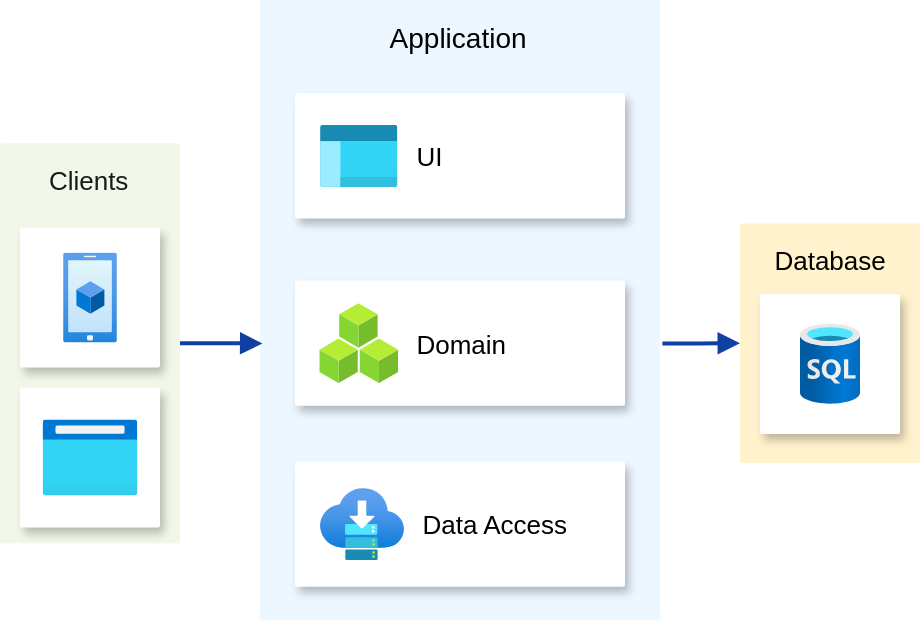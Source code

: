 <mxfile version="24.3.1" type="google">
  <diagram id="f106602c-feb2-e66a-4537-3a34d633f6aa" name="Page-1">
    <mxGraphModel grid="1" page="1" gridSize="10" guides="1" tooltips="1" connect="1" arrows="1" fold="1" pageScale="1" pageWidth="1169" pageHeight="827" background="none" math="0" shadow="0">
      <root>
        <mxCell id="0" />
        <mxCell id="1" parent="0" />
        <mxCell id="kJ_fmogQNKcgpAhvru9c-40" style="edgeStyle=orthogonalEdgeStyle;rounded=0;orthogonalLoop=1;jettySize=auto;html=1;exitX=1.006;exitY=0.554;exitDx=0;exitDy=0;exitPerimeter=0;strokeWidth=2;endArrow=block;endFill=1;strokeColor=#1040A1;" edge="1" parent="1" source="Lif8JBEafslfNm7ranTe-1" target="kJ_fmogQNKcgpAhvru9c-27">
          <mxGeometry relative="1" as="geometry" />
        </mxCell>
        <mxCell id="Lif8JBEafslfNm7ranTe-1" value="&amp;nbsp; &amp;nbsp; Application" style="fillColor=#EDF7FF;strokeColor=none;shadow=0;fontSize=14;align=left;spacing=10;9E9E9E;verticalAlign=top;spacingTop=-4;fontStyle=0;spacingLeft=40;html=1;" vertex="1" parent="1">
          <mxGeometry x="350" y="100" width="200" height="310" as="geometry" />
        </mxCell>
        <mxCell id="Lif8JBEafslfNm7ranTe-3" value="&amp;nbsp; &amp;nbsp; Clients" style="rounded=1;absoluteArcSize=1;arcSize=2;html=1;strokeColor=none;gradientColor=none;shadow=0;dashed=0;fontSize=13;fontColor=#1A1A1A;align=left;verticalAlign=top;spacing=10;spacingTop=-4;fillColor=#F1F8E9;fontStyle=0" vertex="1" parent="1">
          <mxGeometry x="220" y="171.57" width="90" height="200" as="geometry" />
        </mxCell>
        <mxCell id="Lif8JBEafslfNm7ranTe-6" value="" style="strokeColor=none;fillColor=#ffffff;shadow=1;strokeWidth=1;rounded=1;absoluteArcSize=1;arcSize=2;labelPosition=center;verticalLabelPosition=middle;align=center;verticalAlign=bottom;spacingLeft=0;fontColor=#999999;fontSize=12;whiteSpace=wrap;spacingBottom=2;html=1;" vertex="1" parent="1">
          <mxGeometry x="230" y="213.76" width="70" height="70" as="geometry" />
        </mxCell>
        <mxCell id="Lif8JBEafslfNm7ranTe-9" value="" style="strokeColor=none;fillColor=#ffffff;shadow=1;strokeWidth=1;rounded=1;absoluteArcSize=1;arcSize=2;labelPosition=center;verticalLabelPosition=middle;align=center;verticalAlign=bottom;spacingLeft=0;fontColor=#999999;fontSize=12;whiteSpace=wrap;spacingBottom=2;html=1;" vertex="1" parent="1">
          <mxGeometry x="230" y="293.76" width="70" height="70" as="geometry" />
        </mxCell>
        <mxCell id="kJ_fmogQNKcgpAhvru9c-9" value="" style="image;aspect=fixed;html=1;points=[];align=center;fontSize=12;image=img/lib/azure2/general/Browser.svg;" vertex="1" parent="1">
          <mxGeometry x="241.25" y="309.76" width="47.5" height="38" as="geometry" />
        </mxCell>
        <mxCell id="kJ_fmogQNKcgpAhvru9c-10" value="" style="image;aspect=fixed;html=1;points=[];align=center;fontSize=12;image=img/lib/azure2/general/Mobile.svg;" vertex="1" parent="1">
          <mxGeometry x="251.57" y="226.26" width="26.87" height="45" as="geometry" />
        </mxCell>
        <mxCell id="kJ_fmogQNKcgpAhvru9c-26" value="" style="strokeColor=none;shadow=1;strokeWidth=1;rounded=1;absoluteArcSize=1;arcSize=2;" vertex="1" parent="1">
          <mxGeometry x="367.5" y="330.75" width="165" height="62.62" as="geometry" />
        </mxCell>
        <mxCell id="kJ_fmogQNKcgpAhvru9c-27" value="&amp;nbsp; Database" style="rounded=1;absoluteArcSize=1;arcSize=2;html=1;strokeColor=none;shadow=0;dashed=0;fontSize=13;align=left;verticalAlign=top;spacing=10;spacingTop=-4;fillColor=#fff2cc;fontStyle=0" vertex="1" parent="1">
          <mxGeometry x="590" y="211.69" width="90" height="119.75" as="geometry" />
        </mxCell>
        <mxCell id="kJ_fmogQNKcgpAhvru9c-29" value="" style="strokeColor=none;fillColor=#ffffff;shadow=1;strokeWidth=1;rounded=1;absoluteArcSize=1;arcSize=2;labelPosition=center;verticalLabelPosition=middle;align=center;verticalAlign=bottom;spacingLeft=0;fontColor=#999999;fontSize=12;whiteSpace=wrap;spacingBottom=2;html=1;" vertex="1" parent="1">
          <mxGeometry x="600" y="246.95" width="70" height="70" as="geometry" />
        </mxCell>
        <mxCell id="kJ_fmogQNKcgpAhvru9c-30" value="" style="image;aspect=fixed;html=1;points=[];align=left;fontSize=12;image=img/lib/azure2/databases/SQL_Database.svg;labelPosition=right;verticalLabelPosition=middle;verticalAlign=middle;" vertex="1" parent="1">
          <mxGeometry x="620" y="261.95" width="30" height="40" as="geometry" />
        </mxCell>
        <mxCell id="kJ_fmogQNKcgpAhvru9c-32" value="" style="strokeColor=none;shadow=1;strokeWidth=1;rounded=1;absoluteArcSize=1;arcSize=2;" vertex="1" parent="1">
          <mxGeometry x="367.5" y="240.26" width="165" height="62.62" as="geometry" />
        </mxCell>
        <mxCell id="kJ_fmogQNKcgpAhvru9c-33" value="" style="strokeColor=none;shadow=1;strokeWidth=1;rounded=1;absoluteArcSize=1;arcSize=2;fontSize=14;" vertex="1" parent="1">
          <mxGeometry x="367.5" y="146.63" width="165" height="62.62" as="geometry" />
        </mxCell>
        <mxCell id="kJ_fmogQNKcgpAhvru9c-36" value="&amp;nbsp; UI" style="image;aspect=fixed;html=1;points=[];align=left;fontSize=13;image=img/lib/azure2/general/Management_Portal.svg;labelPosition=right;verticalLabelPosition=middle;verticalAlign=middle;" vertex="1" parent="1">
          <mxGeometry x="380" y="162.44" width="38.75" height="31" as="geometry" />
        </mxCell>
        <mxCell id="kJ_fmogQNKcgpAhvru9c-37" value="&amp;nbsp; Domain" style="image;aspect=fixed;html=1;points=[];align=left;fontSize=13;image=img/lib/azure2/general/Cubes.svg;labelPosition=right;verticalLabelPosition=middle;verticalAlign=middle;" vertex="1" parent="1">
          <mxGeometry x="379.67" y="251.57" width="39.41" height="40" as="geometry" />
        </mxCell>
        <mxCell id="kJ_fmogQNKcgpAhvru9c-38" value="&amp;nbsp; Data Access" style="image;aspect=fixed;html=1;points=[];align=left;fontSize=13;image=img/lib/azure2/general/Service_Bus.svg;labelPosition=right;verticalLabelPosition=middle;verticalAlign=middle;" vertex="1" parent="1">
          <mxGeometry x="380" y="344.06" width="42" height="36" as="geometry" />
        </mxCell>
        <mxCell id="kJ_fmogQNKcgpAhvru9c-39" style="edgeStyle=orthogonalEdgeStyle;rounded=0;orthogonalLoop=1;jettySize=auto;html=1;entryX=0.006;entryY=0.554;entryDx=0;entryDy=0;entryPerimeter=0;strokeWidth=2;endArrow=block;endFill=1;strokeColor=#1040A1;" edge="1" parent="1" source="Lif8JBEafslfNm7ranTe-3" target="Lif8JBEafslfNm7ranTe-1">
          <mxGeometry relative="1" as="geometry" />
        </mxCell>
      </root>
    </mxGraphModel>
  </diagram>
</mxfile>
